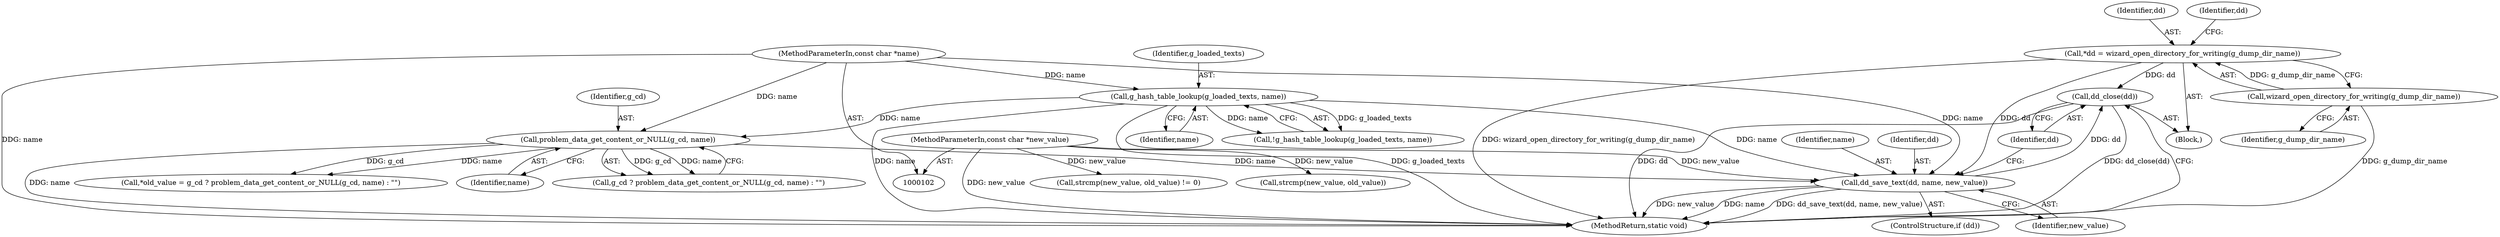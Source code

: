 digraph "0_libreport_257578a23d1537a2d235aaa2b1488ee4f818e360_0@API" {
"1000145" [label="(Call,dd_close(dd))"];
"1000141" [label="(Call,dd_save_text(dd, name, new_value))"];
"1000135" [label="(Call,*dd = wizard_open_directory_for_writing(g_dump_dir_name))"];
"1000137" [label="(Call,wizard_open_directory_for_writing(g_dump_dir_name))"];
"1000108" [label="(Call,g_hash_table_lookup(g_loaded_texts, name))"];
"1000103" [label="(MethodParameterIn,const char *name)"];
"1000117" [label="(Call,problem_data_get_content_or_NULL(g_cd, name))"];
"1000104" [label="(MethodParameterIn,const char *new_value)"];
"1000109" [label="(Identifier,g_loaded_texts)"];
"1000117" [label="(Call,problem_data_get_content_or_NULL(g_cd, name))"];
"1000143" [label="(Identifier,name)"];
"1000141" [label="(Call,dd_save_text(dd, name, new_value))"];
"1000142" [label="(Identifier,dd)"];
"1000118" [label="(Identifier,g_cd)"];
"1000119" [label="(Identifier,name)"];
"1000128" [label="(Call,strcmp(new_value, old_value) != 0)"];
"1000136" [label="(Identifier,dd)"];
"1000133" [label="(Block,)"];
"1000139" [label="(ControlStructure,if (dd))"];
"1000140" [label="(Identifier,dd)"];
"1000110" [label="(Identifier,name)"];
"1000144" [label="(Identifier,new_value)"];
"1000103" [label="(MethodParameterIn,const char *name)"];
"1000135" [label="(Call,*dd = wizard_open_directory_for_writing(g_dump_dir_name))"];
"1000107" [label="(Call,!g_hash_table_lookup(g_loaded_texts, name))"];
"1000137" [label="(Call,wizard_open_directory_for_writing(g_dump_dir_name))"];
"1000104" [label="(MethodParameterIn,const char *new_value)"];
"1000147" [label="(MethodReturn,static void)"];
"1000138" [label="(Identifier,g_dump_dir_name)"];
"1000145" [label="(Call,dd_close(dd))"];
"1000113" [label="(Call,*old_value = g_cd ? problem_data_get_content_or_NULL(g_cd, name) : \"\")"];
"1000108" [label="(Call,g_hash_table_lookup(g_loaded_texts, name))"];
"1000115" [label="(Call,g_cd ? problem_data_get_content_or_NULL(g_cd, name) : \"\")"];
"1000129" [label="(Call,strcmp(new_value, old_value))"];
"1000146" [label="(Identifier,dd)"];
"1000145" -> "1000133"  [label="AST: "];
"1000145" -> "1000146"  [label="CFG: "];
"1000146" -> "1000145"  [label="AST: "];
"1000147" -> "1000145"  [label="CFG: "];
"1000145" -> "1000147"  [label="DDG: dd"];
"1000145" -> "1000147"  [label="DDG: dd_close(dd)"];
"1000141" -> "1000145"  [label="DDG: dd"];
"1000135" -> "1000145"  [label="DDG: dd"];
"1000141" -> "1000139"  [label="AST: "];
"1000141" -> "1000144"  [label="CFG: "];
"1000142" -> "1000141"  [label="AST: "];
"1000143" -> "1000141"  [label="AST: "];
"1000144" -> "1000141"  [label="AST: "];
"1000146" -> "1000141"  [label="CFG: "];
"1000141" -> "1000147"  [label="DDG: dd_save_text(dd, name, new_value)"];
"1000141" -> "1000147"  [label="DDG: new_value"];
"1000141" -> "1000147"  [label="DDG: name"];
"1000135" -> "1000141"  [label="DDG: dd"];
"1000108" -> "1000141"  [label="DDG: name"];
"1000117" -> "1000141"  [label="DDG: name"];
"1000103" -> "1000141"  [label="DDG: name"];
"1000104" -> "1000141"  [label="DDG: new_value"];
"1000135" -> "1000133"  [label="AST: "];
"1000135" -> "1000137"  [label="CFG: "];
"1000136" -> "1000135"  [label="AST: "];
"1000137" -> "1000135"  [label="AST: "];
"1000140" -> "1000135"  [label="CFG: "];
"1000135" -> "1000147"  [label="DDG: wizard_open_directory_for_writing(g_dump_dir_name)"];
"1000137" -> "1000135"  [label="DDG: g_dump_dir_name"];
"1000137" -> "1000138"  [label="CFG: "];
"1000138" -> "1000137"  [label="AST: "];
"1000137" -> "1000147"  [label="DDG: g_dump_dir_name"];
"1000108" -> "1000107"  [label="AST: "];
"1000108" -> "1000110"  [label="CFG: "];
"1000109" -> "1000108"  [label="AST: "];
"1000110" -> "1000108"  [label="AST: "];
"1000107" -> "1000108"  [label="CFG: "];
"1000108" -> "1000147"  [label="DDG: name"];
"1000108" -> "1000147"  [label="DDG: g_loaded_texts"];
"1000108" -> "1000107"  [label="DDG: g_loaded_texts"];
"1000108" -> "1000107"  [label="DDG: name"];
"1000103" -> "1000108"  [label="DDG: name"];
"1000108" -> "1000117"  [label="DDG: name"];
"1000103" -> "1000102"  [label="AST: "];
"1000103" -> "1000147"  [label="DDG: name"];
"1000103" -> "1000117"  [label="DDG: name"];
"1000117" -> "1000115"  [label="AST: "];
"1000117" -> "1000119"  [label="CFG: "];
"1000118" -> "1000117"  [label="AST: "];
"1000119" -> "1000117"  [label="AST: "];
"1000115" -> "1000117"  [label="CFG: "];
"1000117" -> "1000147"  [label="DDG: name"];
"1000117" -> "1000113"  [label="DDG: g_cd"];
"1000117" -> "1000113"  [label="DDG: name"];
"1000117" -> "1000115"  [label="DDG: g_cd"];
"1000117" -> "1000115"  [label="DDG: name"];
"1000104" -> "1000102"  [label="AST: "];
"1000104" -> "1000147"  [label="DDG: new_value"];
"1000104" -> "1000128"  [label="DDG: new_value"];
"1000104" -> "1000129"  [label="DDG: new_value"];
}
